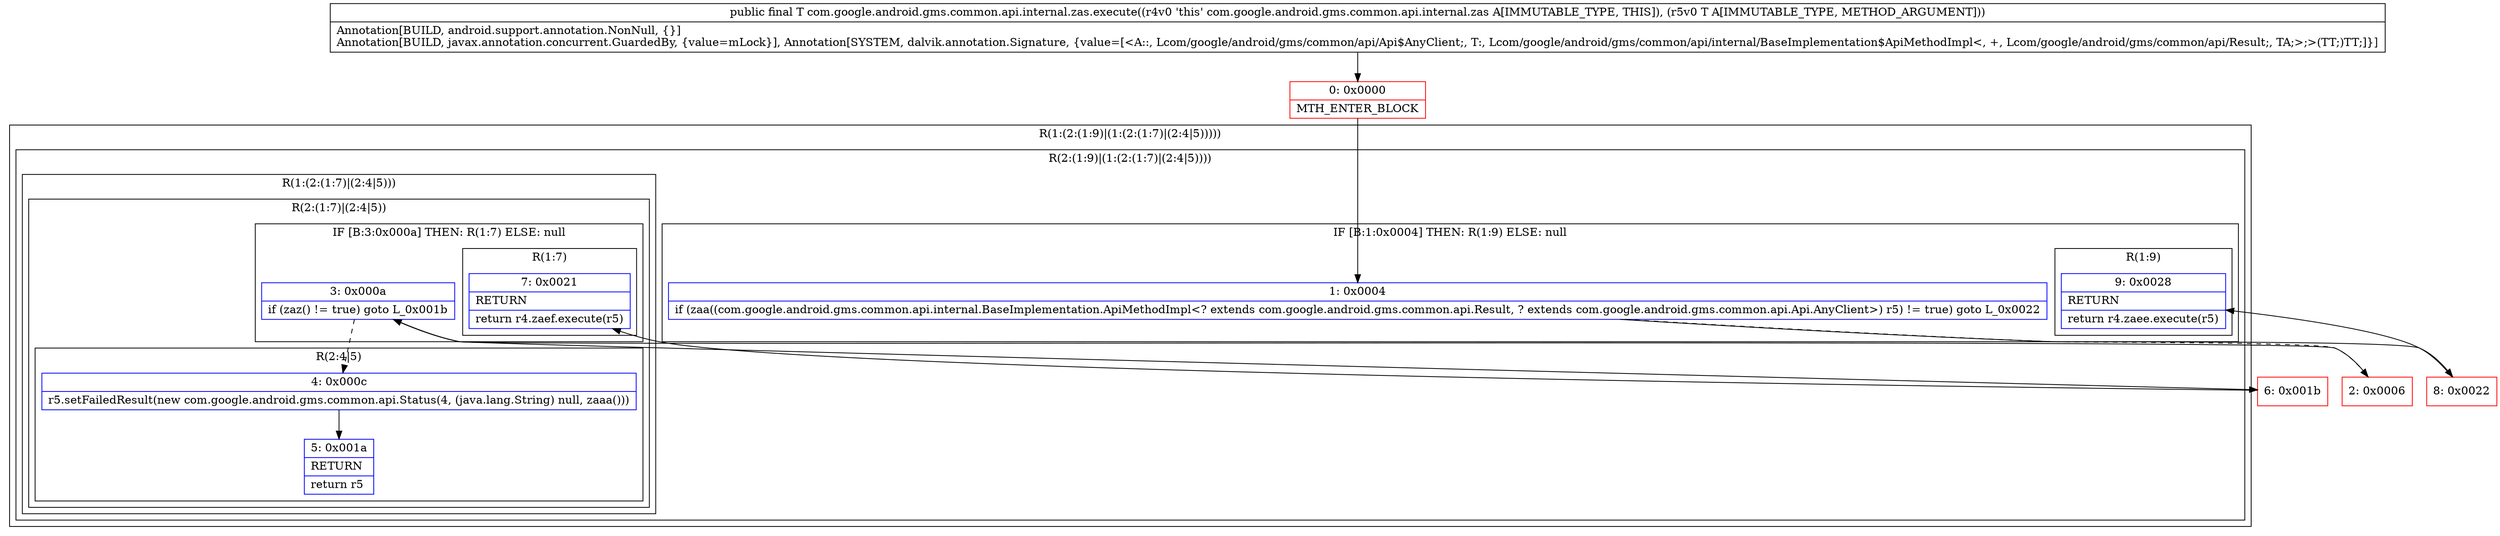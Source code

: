 digraph "CFG forcom.google.android.gms.common.api.internal.zas.execute(Lcom\/google\/android\/gms\/common\/api\/internal\/BaseImplementation$ApiMethodImpl;)Lcom\/google\/android\/gms\/common\/api\/internal\/BaseImplementation$ApiMethodImpl;" {
subgraph cluster_Region_1639342070 {
label = "R(1:(2:(1:9)|(1:(2:(1:7)|(2:4|5)))))";
node [shape=record,color=blue];
subgraph cluster_Region_1358862928 {
label = "R(2:(1:9)|(1:(2:(1:7)|(2:4|5))))";
node [shape=record,color=blue];
subgraph cluster_IfRegion_784258508 {
label = "IF [B:1:0x0004] THEN: R(1:9) ELSE: null";
node [shape=record,color=blue];
Node_1 [shape=record,label="{1\:\ 0x0004|if (zaa((com.google.android.gms.common.api.internal.BaseImplementation.ApiMethodImpl\<? extends com.google.android.gms.common.api.Result, ? extends com.google.android.gms.common.api.Api.AnyClient\>) r5) != true) goto L_0x0022\l}"];
subgraph cluster_Region_1772428575 {
label = "R(1:9)";
node [shape=record,color=blue];
Node_9 [shape=record,label="{9\:\ 0x0028|RETURN\l|return r4.zaee.execute(r5)\l}"];
}
}
subgraph cluster_Region_977249842 {
label = "R(1:(2:(1:7)|(2:4|5)))";
node [shape=record,color=blue];
subgraph cluster_Region_506959679 {
label = "R(2:(1:7)|(2:4|5))";
node [shape=record,color=blue];
subgraph cluster_IfRegion_1191129472 {
label = "IF [B:3:0x000a] THEN: R(1:7) ELSE: null";
node [shape=record,color=blue];
Node_3 [shape=record,label="{3\:\ 0x000a|if (zaz() != true) goto L_0x001b\l}"];
subgraph cluster_Region_125010341 {
label = "R(1:7)";
node [shape=record,color=blue];
Node_7 [shape=record,label="{7\:\ 0x0021|RETURN\l|return r4.zaef.execute(r5)\l}"];
}
}
subgraph cluster_Region_1085978959 {
label = "R(2:4|5)";
node [shape=record,color=blue];
Node_4 [shape=record,label="{4\:\ 0x000c|r5.setFailedResult(new com.google.android.gms.common.api.Status(4, (java.lang.String) null, zaaa()))\l}"];
Node_5 [shape=record,label="{5\:\ 0x001a|RETURN\l|return r5\l}"];
}
}
}
}
}
Node_0 [shape=record,color=red,label="{0\:\ 0x0000|MTH_ENTER_BLOCK\l}"];
Node_2 [shape=record,color=red,label="{2\:\ 0x0006}"];
Node_6 [shape=record,color=red,label="{6\:\ 0x001b}"];
Node_8 [shape=record,color=red,label="{8\:\ 0x0022}"];
MethodNode[shape=record,label="{public final T com.google.android.gms.common.api.internal.zas.execute((r4v0 'this' com.google.android.gms.common.api.internal.zas A[IMMUTABLE_TYPE, THIS]), (r5v0 T A[IMMUTABLE_TYPE, METHOD_ARGUMENT]))  | Annotation[BUILD, android.support.annotation.NonNull, \{\}]\lAnnotation[BUILD, javax.annotation.concurrent.GuardedBy, \{value=mLock\}], Annotation[SYSTEM, dalvik.annotation.Signature, \{value=[\<A::, Lcom\/google\/android\/gms\/common\/api\/Api$AnyClient;, T:, Lcom\/google\/android\/gms\/common\/api\/internal\/BaseImplementation$ApiMethodImpl\<, +, Lcom\/google\/android\/gms\/common\/api\/Result;, TA;\>;\>(TT;)TT;]\}]\l}"];
MethodNode -> Node_0;
Node_1 -> Node_2[style=dashed];
Node_1 -> Node_8;
Node_3 -> Node_4[style=dashed];
Node_3 -> Node_6;
Node_4 -> Node_5;
Node_0 -> Node_1;
Node_2 -> Node_3;
Node_6 -> Node_7;
Node_8 -> Node_9;
}

